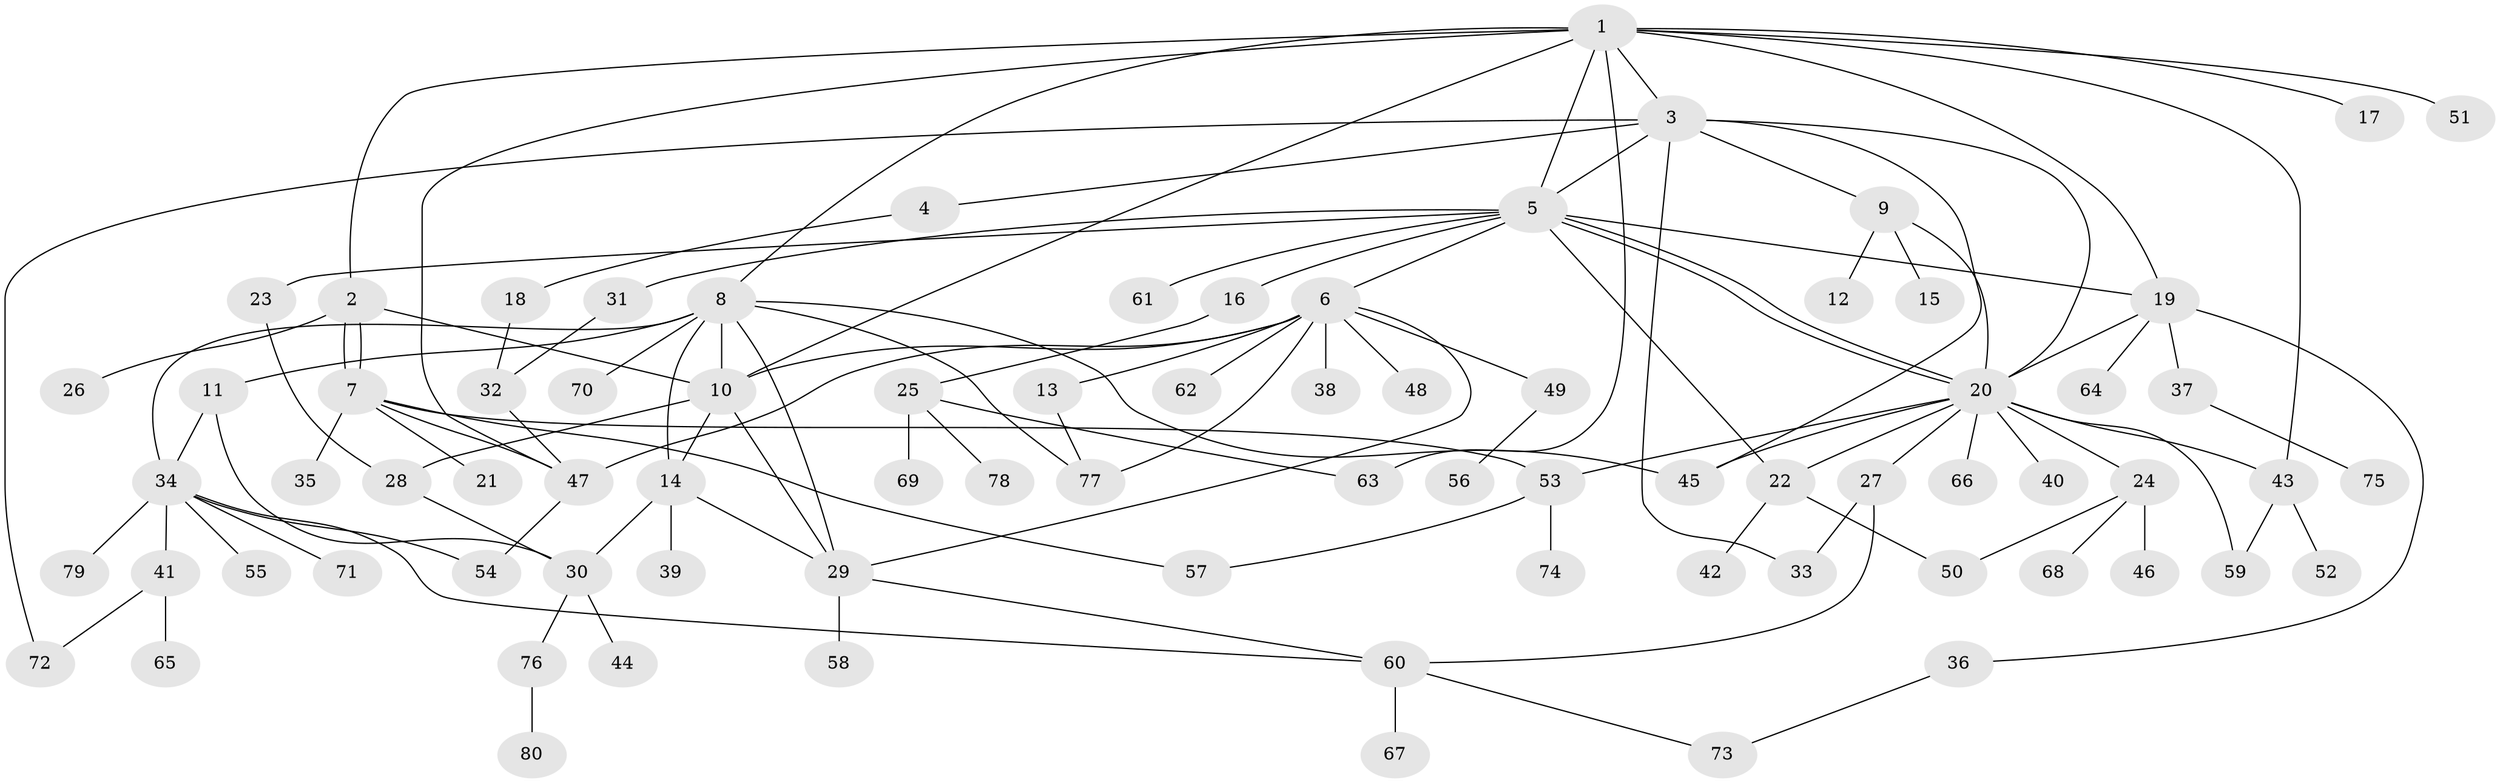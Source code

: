 // coarse degree distribution, {1: 0.8333333333333334, 5: 0.041666666666666664, 4: 0.041666666666666664, 17: 0.041666666666666664, 2: 0.041666666666666664}
// Generated by graph-tools (version 1.1) at 2025/51/03/04/25 21:51:35]
// undirected, 80 vertices, 118 edges
graph export_dot {
graph [start="1"]
  node [color=gray90,style=filled];
  1;
  2;
  3;
  4;
  5;
  6;
  7;
  8;
  9;
  10;
  11;
  12;
  13;
  14;
  15;
  16;
  17;
  18;
  19;
  20;
  21;
  22;
  23;
  24;
  25;
  26;
  27;
  28;
  29;
  30;
  31;
  32;
  33;
  34;
  35;
  36;
  37;
  38;
  39;
  40;
  41;
  42;
  43;
  44;
  45;
  46;
  47;
  48;
  49;
  50;
  51;
  52;
  53;
  54;
  55;
  56;
  57;
  58;
  59;
  60;
  61;
  62;
  63;
  64;
  65;
  66;
  67;
  68;
  69;
  70;
  71;
  72;
  73;
  74;
  75;
  76;
  77;
  78;
  79;
  80;
  1 -- 2;
  1 -- 3;
  1 -- 5;
  1 -- 8;
  1 -- 10;
  1 -- 17;
  1 -- 19;
  1 -- 43;
  1 -- 47;
  1 -- 51;
  1 -- 63;
  2 -- 7;
  2 -- 7;
  2 -- 10;
  2 -- 26;
  3 -- 4;
  3 -- 5;
  3 -- 9;
  3 -- 20;
  3 -- 33;
  3 -- 45;
  3 -- 72;
  4 -- 18;
  5 -- 6;
  5 -- 16;
  5 -- 19;
  5 -- 20;
  5 -- 20;
  5 -- 22;
  5 -- 23;
  5 -- 31;
  5 -- 61;
  6 -- 10;
  6 -- 13;
  6 -- 29;
  6 -- 38;
  6 -- 47;
  6 -- 48;
  6 -- 49;
  6 -- 62;
  6 -- 77;
  7 -- 21;
  7 -- 35;
  7 -- 47;
  7 -- 53;
  7 -- 57;
  8 -- 10;
  8 -- 11;
  8 -- 14;
  8 -- 29;
  8 -- 34;
  8 -- 45;
  8 -- 70;
  8 -- 77;
  9 -- 12;
  9 -- 15;
  9 -- 20;
  10 -- 14;
  10 -- 28;
  10 -- 29;
  11 -- 30;
  11 -- 34;
  13 -- 77;
  14 -- 29;
  14 -- 30;
  14 -- 39;
  16 -- 25;
  18 -- 32;
  19 -- 20;
  19 -- 36;
  19 -- 37;
  19 -- 64;
  20 -- 22;
  20 -- 24;
  20 -- 27;
  20 -- 40;
  20 -- 43;
  20 -- 45;
  20 -- 53;
  20 -- 59;
  20 -- 66;
  22 -- 42;
  22 -- 50;
  23 -- 28;
  24 -- 46;
  24 -- 50;
  24 -- 68;
  25 -- 63;
  25 -- 69;
  25 -- 78;
  27 -- 33;
  27 -- 60;
  28 -- 30;
  29 -- 58;
  29 -- 60;
  30 -- 44;
  30 -- 76;
  31 -- 32;
  32 -- 47;
  34 -- 41;
  34 -- 54;
  34 -- 55;
  34 -- 60;
  34 -- 71;
  34 -- 79;
  36 -- 73;
  37 -- 75;
  41 -- 65;
  41 -- 72;
  43 -- 52;
  43 -- 59;
  47 -- 54;
  49 -- 56;
  53 -- 57;
  53 -- 74;
  60 -- 67;
  60 -- 73;
  76 -- 80;
}
